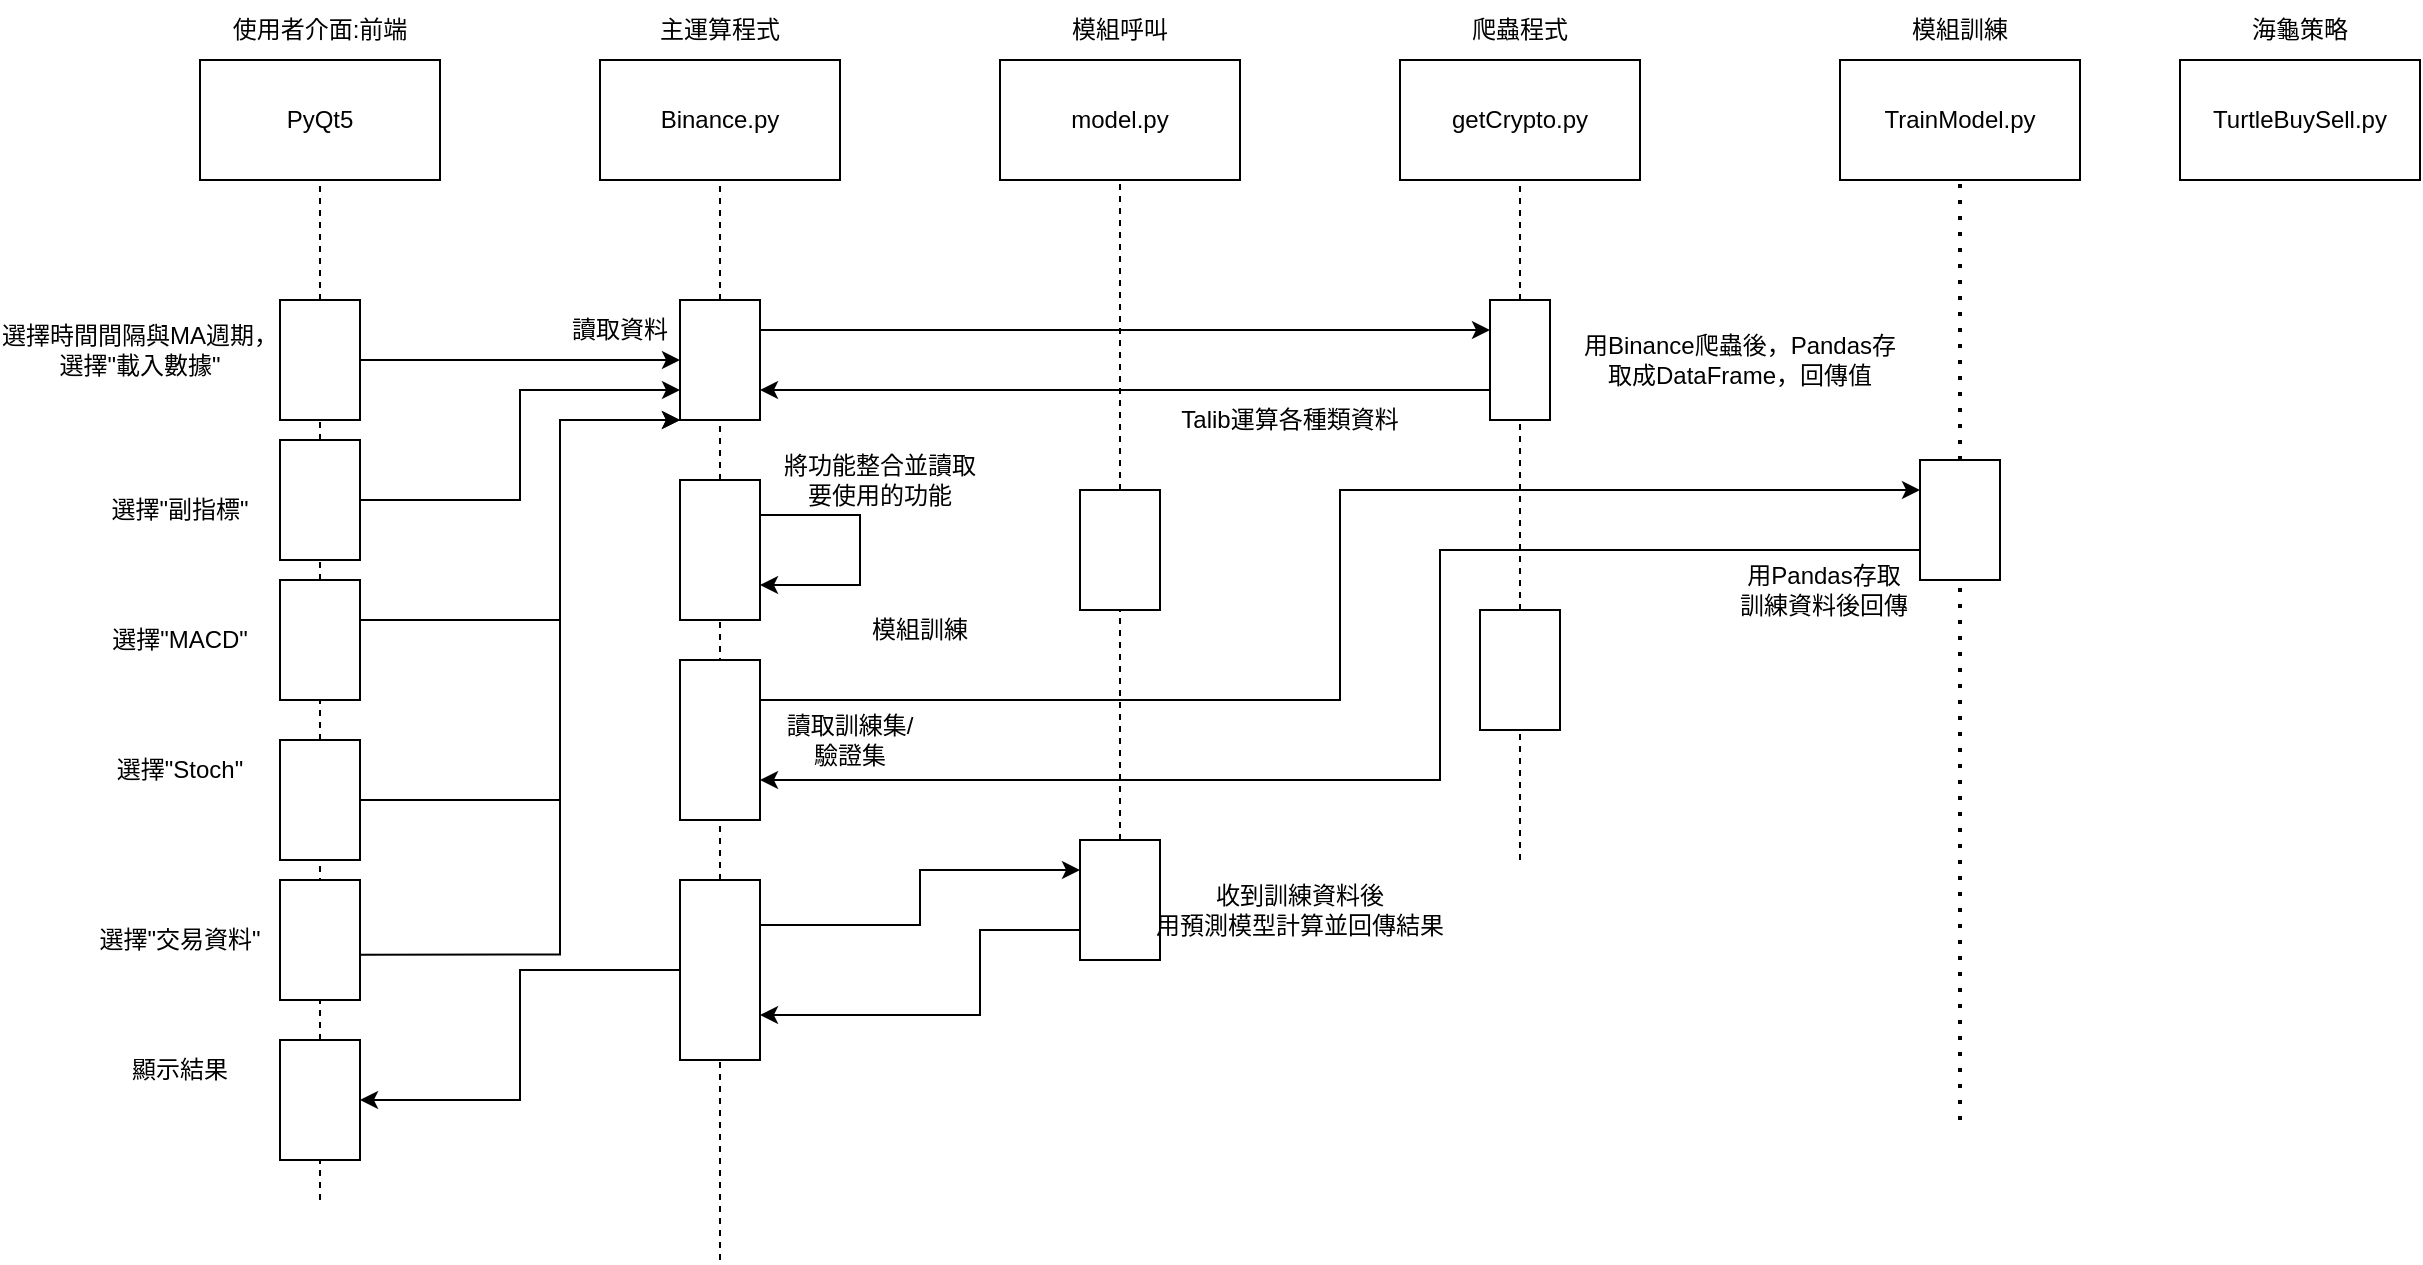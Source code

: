 <mxfile version="26.0.7">
  <diagram name="第1頁" id="bie6L-96c_CMgnQcDrty">
    <mxGraphModel dx="2048" dy="632" grid="1" gridSize="10" guides="1" tooltips="1" connect="1" arrows="1" fold="1" page="1" pageScale="1" pageWidth="827" pageHeight="1169" math="0" shadow="0">
      <root>
        <mxCell id="0" />
        <mxCell id="1" parent="0" />
        <mxCell id="fYwi1ue1L-R9f55LKfn9-1" value="PyQt5" style="rounded=0;whiteSpace=wrap;html=1;" vertex="1" parent="1">
          <mxGeometry x="60" y="40" width="120" height="60" as="geometry" />
        </mxCell>
        <mxCell id="fYwi1ue1L-R9f55LKfn9-2" value="Binance.py" style="rounded=0;whiteSpace=wrap;html=1;" vertex="1" parent="1">
          <mxGeometry x="260" y="40" width="120" height="60" as="geometry" />
        </mxCell>
        <mxCell id="fYwi1ue1L-R9f55LKfn9-3" value="model.py" style="rounded=0;whiteSpace=wrap;html=1;" vertex="1" parent="1">
          <mxGeometry x="460" y="40" width="120" height="60" as="geometry" />
        </mxCell>
        <mxCell id="fYwi1ue1L-R9f55LKfn9-4" value="" style="endArrow=none;dashed=1;html=1;rounded=0;entryX=0.5;entryY=1;entryDx=0;entryDy=0;" edge="1" parent="1" source="fYwi1ue1L-R9f55LKfn9-7" target="fYwi1ue1L-R9f55LKfn9-1">
          <mxGeometry width="50" height="50" relative="1" as="geometry">
            <mxPoint x="120" y="430" as="sourcePoint" />
            <mxPoint x="440" y="300" as="targetPoint" />
          </mxGeometry>
        </mxCell>
        <mxCell id="fYwi1ue1L-R9f55LKfn9-5" value="" style="endArrow=none;dashed=1;html=1;rounded=0;" edge="1" parent="1" source="fYwi1ue1L-R9f55LKfn9-9" target="fYwi1ue1L-R9f55LKfn9-2">
          <mxGeometry width="50" height="50" relative="1" as="geometry">
            <mxPoint x="350" y="430" as="sourcePoint" />
            <mxPoint x="359.5" y="120" as="targetPoint" />
            <Array as="points" />
          </mxGeometry>
        </mxCell>
        <mxCell id="fYwi1ue1L-R9f55LKfn9-8" value="" style="endArrow=none;dashed=1;html=1;rounded=0;entryX=0.5;entryY=1;entryDx=0;entryDy=0;" edge="1" parent="1" source="fYwi1ue1L-R9f55LKfn9-33" target="fYwi1ue1L-R9f55LKfn9-7">
          <mxGeometry width="50" height="50" relative="1" as="geometry">
            <mxPoint x="120" y="430" as="sourcePoint" />
            <mxPoint x="120" y="120" as="targetPoint" />
          </mxGeometry>
        </mxCell>
        <mxCell id="fYwi1ue1L-R9f55LKfn9-7" value="" style="rounded=0;whiteSpace=wrap;html=1;" vertex="1" parent="1">
          <mxGeometry x="100" y="160" width="40" height="60" as="geometry" />
        </mxCell>
        <mxCell id="fYwi1ue1L-R9f55LKfn9-12" value="" style="endArrow=classic;html=1;rounded=0;exitX=1;exitY=0.5;exitDx=0;exitDy=0;entryX=0;entryY=0.5;entryDx=0;entryDy=0;" edge="1" parent="1" source="fYwi1ue1L-R9f55LKfn9-7" target="fYwi1ue1L-R9f55LKfn9-9">
          <mxGeometry width="50" height="50" relative="1" as="geometry">
            <mxPoint x="390" y="350" as="sourcePoint" />
            <mxPoint x="440" y="300" as="targetPoint" />
          </mxGeometry>
        </mxCell>
        <mxCell id="fYwi1ue1L-R9f55LKfn9-13" value="" style="endArrow=classic;html=1;rounded=0;exitX=1;exitY=0.5;exitDx=0;exitDy=0;entryX=0;entryY=0.5;entryDx=0;entryDy=0;" edge="1" parent="1">
          <mxGeometry width="50" height="50" relative="1" as="geometry">
            <mxPoint x="340" y="175" as="sourcePoint" />
            <mxPoint x="705" y="175" as="targetPoint" />
          </mxGeometry>
        </mxCell>
        <mxCell id="fYwi1ue1L-R9f55LKfn9-14" value="" style="endArrow=none;dashed=1;html=1;rounded=0;" edge="1" parent="1" source="fYwi1ue1L-R9f55LKfn9-68" target="fYwi1ue1L-R9f55LKfn9-3">
          <mxGeometry width="50" height="50" relative="1" as="geometry">
            <mxPoint x="520" y="430" as="sourcePoint" />
            <mxPoint x="550" y="210" as="targetPoint" />
          </mxGeometry>
        </mxCell>
        <mxCell id="fYwi1ue1L-R9f55LKfn9-15" value="getCrypto.py" style="rounded=0;whiteSpace=wrap;html=1;" vertex="1" parent="1">
          <mxGeometry x="660" y="40" width="120" height="60" as="geometry" />
        </mxCell>
        <mxCell id="fYwi1ue1L-R9f55LKfn9-16" value="" style="endArrow=none;dashed=1;html=1;rounded=0;entryX=0.5;entryY=1;entryDx=0;entryDy=0;" edge="1" parent="1" source="fYwi1ue1L-R9f55LKfn9-17" target="fYwi1ue1L-R9f55LKfn9-15">
          <mxGeometry width="50" height="50" relative="1" as="geometry">
            <mxPoint x="740" y="430" as="sourcePoint" />
            <mxPoint x="440" y="300" as="targetPoint" />
          </mxGeometry>
        </mxCell>
        <mxCell id="fYwi1ue1L-R9f55LKfn9-21" value="" style="endArrow=none;dashed=1;html=1;rounded=0;" edge="1" parent="1" source="fYwi1ue1L-R9f55LKfn9-20" target="fYwi1ue1L-R9f55LKfn9-9">
          <mxGeometry width="50" height="50" relative="1" as="geometry">
            <mxPoint x="320" y="640" as="sourcePoint" />
            <mxPoint x="350" y="120" as="targetPoint" />
            <Array as="points" />
          </mxGeometry>
        </mxCell>
        <mxCell id="fYwi1ue1L-R9f55LKfn9-9" value="" style="rounded=0;whiteSpace=wrap;html=1;" vertex="1" parent="1">
          <mxGeometry x="300" y="160" width="40" height="60" as="geometry" />
        </mxCell>
        <mxCell id="fYwi1ue1L-R9f55LKfn9-22" value="" style="endArrow=none;dashed=1;html=1;rounded=0;entryX=0.5;entryY=1;entryDx=0;entryDy=0;" edge="1" parent="1" source="fYwi1ue1L-R9f55LKfn9-26" target="fYwi1ue1L-R9f55LKfn9-17">
          <mxGeometry width="50" height="50" relative="1" as="geometry">
            <mxPoint x="720" y="440" as="sourcePoint" />
            <mxPoint x="740" y="110" as="targetPoint" />
          </mxGeometry>
        </mxCell>
        <mxCell id="fYwi1ue1L-R9f55LKfn9-17" value="" style="rounded=0;whiteSpace=wrap;html=1;" vertex="1" parent="1">
          <mxGeometry x="705" y="160" width="30" height="60" as="geometry" />
        </mxCell>
        <mxCell id="fYwi1ue1L-R9f55LKfn9-24" value="" style="endArrow=none;dashed=1;html=1;rounded=0;" edge="1" parent="1" source="fYwi1ue1L-R9f55LKfn9-19" target="fYwi1ue1L-R9f55LKfn9-20">
          <mxGeometry width="50" height="50" relative="1" as="geometry">
            <mxPoint x="320" y="640" as="sourcePoint" />
            <mxPoint x="320" y="220" as="targetPoint" />
            <Array as="points" />
          </mxGeometry>
        </mxCell>
        <mxCell id="fYwi1ue1L-R9f55LKfn9-20" value="" style="rounded=0;whiteSpace=wrap;html=1;" vertex="1" parent="1">
          <mxGeometry x="300" y="250" width="40" height="70" as="geometry" />
        </mxCell>
        <mxCell id="fYwi1ue1L-R9f55LKfn9-18" value="" style="rounded=0;whiteSpace=wrap;html=1;" vertex="1" parent="1">
          <mxGeometry x="300" y="340" width="40" height="80" as="geometry" />
        </mxCell>
        <mxCell id="fYwi1ue1L-R9f55LKfn9-25" value="" style="endArrow=none;dashed=1;html=1;rounded=0;" edge="1" parent="1" target="fYwi1ue1L-R9f55LKfn9-19">
          <mxGeometry width="50" height="50" relative="1" as="geometry">
            <mxPoint x="320" y="640" as="sourcePoint" />
            <mxPoint x="320" y="320" as="targetPoint" />
            <Array as="points" />
          </mxGeometry>
        </mxCell>
        <mxCell id="fYwi1ue1L-R9f55LKfn9-19" value="" style="rounded=0;whiteSpace=wrap;html=1;" vertex="1" parent="1">
          <mxGeometry x="300" y="450" width="40" height="90" as="geometry" />
        </mxCell>
        <mxCell id="fYwi1ue1L-R9f55LKfn9-27" value="" style="endArrow=none;dashed=1;html=1;rounded=0;entryX=0.5;entryY=1;entryDx=0;entryDy=0;" edge="1" parent="1" target="fYwi1ue1L-R9f55LKfn9-26">
          <mxGeometry width="50" height="50" relative="1" as="geometry">
            <mxPoint x="720" y="440" as="sourcePoint" />
            <mxPoint x="720" y="220" as="targetPoint" />
          </mxGeometry>
        </mxCell>
        <mxCell id="fYwi1ue1L-R9f55LKfn9-26" value="" style="rounded=0;whiteSpace=wrap;html=1;" vertex="1" parent="1">
          <mxGeometry x="700" y="315" width="40" height="60" as="geometry" />
        </mxCell>
        <mxCell id="fYwi1ue1L-R9f55LKfn9-28" value="爬蟲程式" style="text;html=1;align=center;verticalAlign=middle;whiteSpace=wrap;rounded=0;" vertex="1" parent="1">
          <mxGeometry x="690" y="10" width="60" height="30" as="geometry" />
        </mxCell>
        <mxCell id="fYwi1ue1L-R9f55LKfn9-29" value="使用者介面:前端" style="text;html=1;align=center;verticalAlign=middle;whiteSpace=wrap;rounded=0;" vertex="1" parent="1">
          <mxGeometry x="70" y="10" width="100" height="30" as="geometry" />
        </mxCell>
        <mxCell id="fYwi1ue1L-R9f55LKfn9-30" value="模組呼叫" style="text;html=1;align=center;verticalAlign=middle;whiteSpace=wrap;rounded=0;" vertex="1" parent="1">
          <mxGeometry x="490" y="10" width="60" height="30" as="geometry" />
        </mxCell>
        <mxCell id="fYwi1ue1L-R9f55LKfn9-31" value="主運算程式" style="text;html=1;align=center;verticalAlign=middle;whiteSpace=wrap;rounded=0;" vertex="1" parent="1">
          <mxGeometry x="275" y="10" width="90" height="30" as="geometry" />
        </mxCell>
        <mxCell id="fYwi1ue1L-R9f55LKfn9-32" value="選擇時間間隔與MA週期，選擇&quot;載入數據&quot;" style="text;html=1;align=center;verticalAlign=middle;whiteSpace=wrap;rounded=0;" vertex="1" parent="1">
          <mxGeometry x="-40" y="170" width="140" height="30" as="geometry" />
        </mxCell>
        <mxCell id="fYwi1ue1L-R9f55LKfn9-34" value="" style="endArrow=none;dashed=1;html=1;rounded=0;entryX=0.5;entryY=1;entryDx=0;entryDy=0;" edge="1" parent="1" source="fYwi1ue1L-R9f55LKfn9-36" target="fYwi1ue1L-R9f55LKfn9-33">
          <mxGeometry width="50" height="50" relative="1" as="geometry">
            <mxPoint x="120" y="430" as="sourcePoint" />
            <mxPoint x="120" y="220" as="targetPoint" />
          </mxGeometry>
        </mxCell>
        <mxCell id="fYwi1ue1L-R9f55LKfn9-33" value="" style="rounded=0;whiteSpace=wrap;html=1;" vertex="1" parent="1">
          <mxGeometry x="100" y="230" width="40" height="60" as="geometry" />
        </mxCell>
        <mxCell id="fYwi1ue1L-R9f55LKfn9-35" value="選擇&quot;副指標&quot;" style="text;html=1;align=center;verticalAlign=middle;whiteSpace=wrap;rounded=0;" vertex="1" parent="1">
          <mxGeometry x="5" y="250" width="90" height="30" as="geometry" />
        </mxCell>
        <mxCell id="fYwi1ue1L-R9f55LKfn9-37" value="" style="endArrow=none;dashed=1;html=1;rounded=0;entryX=0.5;entryY=1;entryDx=0;entryDy=0;" edge="1" parent="1" source="fYwi1ue1L-R9f55LKfn9-39" target="fYwi1ue1L-R9f55LKfn9-36">
          <mxGeometry width="50" height="50" relative="1" as="geometry">
            <mxPoint x="120" y="430" as="sourcePoint" />
            <mxPoint x="120" y="290" as="targetPoint" />
          </mxGeometry>
        </mxCell>
        <mxCell id="fYwi1ue1L-R9f55LKfn9-36" value="" style="rounded=0;whiteSpace=wrap;html=1;" vertex="1" parent="1">
          <mxGeometry x="100" y="300" width="40" height="60" as="geometry" />
        </mxCell>
        <mxCell id="fYwi1ue1L-R9f55LKfn9-38" value="選擇&quot;MACD&quot;" style="text;html=1;align=center;verticalAlign=middle;whiteSpace=wrap;rounded=0;" vertex="1" parent="1">
          <mxGeometry x="10" y="315" width="80" height="30" as="geometry" />
        </mxCell>
        <mxCell id="fYwi1ue1L-R9f55LKfn9-40" value="選擇&quot;Stoch&quot;" style="text;html=1;align=center;verticalAlign=middle;whiteSpace=wrap;rounded=0;" vertex="1" parent="1">
          <mxGeometry x="10" y="380" width="80" height="30" as="geometry" />
        </mxCell>
        <mxCell id="fYwi1ue1L-R9f55LKfn9-41" value="" style="endArrow=none;dashed=1;html=1;rounded=0;entryX=0.5;entryY=1;entryDx=0;entryDy=0;" edge="1" parent="1" source="fYwi1ue1L-R9f55LKfn9-46" target="fYwi1ue1L-R9f55LKfn9-39">
          <mxGeometry width="50" height="50" relative="1" as="geometry">
            <mxPoint x="120" y="610" as="sourcePoint" />
            <mxPoint x="120" y="360" as="targetPoint" />
          </mxGeometry>
        </mxCell>
        <mxCell id="fYwi1ue1L-R9f55LKfn9-39" value="" style="rounded=0;whiteSpace=wrap;html=1;" vertex="1" parent="1">
          <mxGeometry x="100" y="380" width="40" height="60" as="geometry" />
        </mxCell>
        <mxCell id="fYwi1ue1L-R9f55LKfn9-43" value="" style="rounded=0;whiteSpace=wrap;html=1;" vertex="1" parent="1">
          <mxGeometry x="100" y="450" width="40" height="60" as="geometry" />
        </mxCell>
        <mxCell id="fYwi1ue1L-R9f55LKfn9-44" value="選擇&quot;交易資料&quot;" style="text;html=1;align=center;verticalAlign=middle;whiteSpace=wrap;rounded=0;" vertex="1" parent="1">
          <mxGeometry y="465" width="100" height="30" as="geometry" />
        </mxCell>
        <mxCell id="fYwi1ue1L-R9f55LKfn9-47" value="" style="endArrow=none;dashed=1;html=1;rounded=0;entryX=0.5;entryY=1;entryDx=0;entryDy=0;" edge="1" parent="1" target="fYwi1ue1L-R9f55LKfn9-46">
          <mxGeometry width="50" height="50" relative="1" as="geometry">
            <mxPoint x="120" y="610" as="sourcePoint" />
            <mxPoint x="120" y="440" as="targetPoint" />
          </mxGeometry>
        </mxCell>
        <mxCell id="fYwi1ue1L-R9f55LKfn9-46" value="" style="rounded=0;whiteSpace=wrap;html=1;" vertex="1" parent="1">
          <mxGeometry x="100" y="530" width="40" height="60" as="geometry" />
        </mxCell>
        <mxCell id="fYwi1ue1L-R9f55LKfn9-48" value="顯示結果" style="text;html=1;align=center;verticalAlign=middle;whiteSpace=wrap;rounded=0;" vertex="1" parent="1">
          <mxGeometry x="20" y="530" width="60" height="30" as="geometry" />
        </mxCell>
        <mxCell id="fYwi1ue1L-R9f55LKfn9-49" value="讀取資料" style="text;html=1;align=center;verticalAlign=middle;whiteSpace=wrap;rounded=0;" vertex="1" parent="1">
          <mxGeometry x="240" y="160" width="60" height="30" as="geometry" />
        </mxCell>
        <mxCell id="fYwi1ue1L-R9f55LKfn9-50" value="用Binance爬蟲後，Pandas存取成DataFrame，回傳值" style="text;html=1;align=center;verticalAlign=middle;whiteSpace=wrap;rounded=0;" vertex="1" parent="1">
          <mxGeometry x="750" y="175" width="160" height="30" as="geometry" />
        </mxCell>
        <mxCell id="fYwi1ue1L-R9f55LKfn9-51" value="" style="endArrow=classic;html=1;rounded=0;exitX=0;exitY=0.75;exitDx=0;exitDy=0;entryX=1;entryY=0.75;entryDx=0;entryDy=0;" edge="1" parent="1" source="fYwi1ue1L-R9f55LKfn9-17" target="fYwi1ue1L-R9f55LKfn9-9">
          <mxGeometry width="50" height="50" relative="1" as="geometry">
            <mxPoint x="390" y="350" as="sourcePoint" />
            <mxPoint x="440" y="300" as="targetPoint" />
          </mxGeometry>
        </mxCell>
        <mxCell id="fYwi1ue1L-R9f55LKfn9-52" value="Talib運算各種類資料" style="text;html=1;align=center;verticalAlign=middle;whiteSpace=wrap;rounded=0;" vertex="1" parent="1">
          <mxGeometry x="540" y="205" width="130" height="30" as="geometry" />
        </mxCell>
        <mxCell id="fYwi1ue1L-R9f55LKfn9-53" value="" style="endArrow=classic;html=1;rounded=0;exitX=1;exitY=0.5;exitDx=0;exitDy=0;entryX=0;entryY=0.75;entryDx=0;entryDy=0;edgeStyle=orthogonalEdgeStyle;" edge="1" parent="1" source="fYwi1ue1L-R9f55LKfn9-33" target="fYwi1ue1L-R9f55LKfn9-9">
          <mxGeometry width="50" height="50" relative="1" as="geometry">
            <mxPoint x="390" y="350" as="sourcePoint" />
            <mxPoint x="440" y="300" as="targetPoint" />
          </mxGeometry>
        </mxCell>
        <mxCell id="fYwi1ue1L-R9f55LKfn9-54" value="" style="endArrow=classic;html=1;rounded=0;exitX=1;exitY=0.5;exitDx=0;exitDy=0;entryX=0;entryY=1;entryDx=0;entryDy=0;edgeStyle=orthogonalEdgeStyle;" edge="1" parent="1" source="fYwi1ue1L-R9f55LKfn9-36" target="fYwi1ue1L-R9f55LKfn9-9">
          <mxGeometry width="50" height="50" relative="1" as="geometry">
            <mxPoint x="390" y="350" as="sourcePoint" />
            <mxPoint x="440" y="300" as="targetPoint" />
            <Array as="points">
              <mxPoint x="140" y="320" />
              <mxPoint x="240" y="320" />
              <mxPoint x="240" y="220" />
            </Array>
          </mxGeometry>
        </mxCell>
        <mxCell id="fYwi1ue1L-R9f55LKfn9-56" value="" style="endArrow=classic;html=1;rounded=0;exitX=1;exitY=0.622;exitDx=0;exitDy=0;exitPerimeter=0;entryX=0;entryY=1;entryDx=0;entryDy=0;edgeStyle=orthogonalEdgeStyle;" edge="1" parent="1" source="fYwi1ue1L-R9f55LKfn9-43" target="fYwi1ue1L-R9f55LKfn9-9">
          <mxGeometry width="50" height="50" relative="1" as="geometry">
            <mxPoint x="390" y="350" as="sourcePoint" />
            <mxPoint x="440" y="300" as="targetPoint" />
            <Array as="points">
              <mxPoint x="240" y="487" />
              <mxPoint x="240" y="220" />
            </Array>
          </mxGeometry>
        </mxCell>
        <mxCell id="fYwi1ue1L-R9f55LKfn9-57" value="" style="endArrow=classic;html=1;rounded=0;exitX=0;exitY=0.5;exitDx=0;exitDy=0;entryX=1;entryY=0.5;entryDx=0;entryDy=0;edgeStyle=orthogonalEdgeStyle;" edge="1" parent="1" source="fYwi1ue1L-R9f55LKfn9-19" target="fYwi1ue1L-R9f55LKfn9-46">
          <mxGeometry width="50" height="50" relative="1" as="geometry">
            <mxPoint x="390" y="350" as="sourcePoint" />
            <mxPoint x="440" y="300" as="targetPoint" />
          </mxGeometry>
        </mxCell>
        <mxCell id="fYwi1ue1L-R9f55LKfn9-58" value="" style="rounded=0;whiteSpace=wrap;html=1;" vertex="1" parent="1">
          <mxGeometry x="500" y="430" width="40" height="60" as="geometry" />
        </mxCell>
        <mxCell id="fYwi1ue1L-R9f55LKfn9-59" value="收到訓練資料後&lt;div&gt;用預測模型計算並回傳結果&lt;/div&gt;" style="text;html=1;align=center;verticalAlign=middle;whiteSpace=wrap;rounded=0;" vertex="1" parent="1">
          <mxGeometry x="510" y="450" width="200" height="30" as="geometry" />
        </mxCell>
        <mxCell id="fYwi1ue1L-R9f55LKfn9-60" value="將功能整合並讀取要使用的功能" style="text;html=1;align=center;verticalAlign=middle;whiteSpace=wrap;rounded=0;" vertex="1" parent="1">
          <mxGeometry x="350" y="235" width="100" height="30" as="geometry" />
        </mxCell>
        <mxCell id="fYwi1ue1L-R9f55LKfn9-62" value="" style="endArrow=classic;html=1;rounded=0;entryX=1;entryY=0.75;entryDx=0;entryDy=0;edgeStyle=orthogonalEdgeStyle;exitX=1;exitY=0.25;exitDx=0;exitDy=0;" edge="1" parent="1" source="fYwi1ue1L-R9f55LKfn9-20" target="fYwi1ue1L-R9f55LKfn9-20">
          <mxGeometry width="50" height="50" relative="1" as="geometry">
            <mxPoint x="435" y="300" as="sourcePoint" />
            <mxPoint x="365" y="332.5" as="targetPoint" />
            <Array as="points">
              <mxPoint x="390" y="268" />
              <mxPoint x="390" y="303" />
            </Array>
          </mxGeometry>
        </mxCell>
        <mxCell id="fYwi1ue1L-R9f55LKfn9-63" value="" style="endArrow=classic;html=1;rounded=0;exitX=1;exitY=0.25;exitDx=0;exitDy=0;entryX=0;entryY=0.25;entryDx=0;entryDy=0;edgeStyle=orthogonalEdgeStyle;" edge="1" parent="1" source="fYwi1ue1L-R9f55LKfn9-19" target="fYwi1ue1L-R9f55LKfn9-58">
          <mxGeometry width="50" height="50" relative="1" as="geometry">
            <mxPoint x="390" y="350" as="sourcePoint" />
            <mxPoint x="440" y="300" as="targetPoint" />
          </mxGeometry>
        </mxCell>
        <mxCell id="fYwi1ue1L-R9f55LKfn9-64" value="" style="endArrow=classic;html=1;rounded=0;exitX=0;exitY=0.75;exitDx=0;exitDy=0;entryX=1;entryY=0.75;entryDx=0;entryDy=0;edgeStyle=orthogonalEdgeStyle;" edge="1" parent="1" source="fYwi1ue1L-R9f55LKfn9-58" target="fYwi1ue1L-R9f55LKfn9-19">
          <mxGeometry width="50" height="50" relative="1" as="geometry">
            <mxPoint x="390" y="350" as="sourcePoint" />
            <mxPoint x="440" y="300" as="targetPoint" />
            <Array as="points">
              <mxPoint x="450" y="475" />
              <mxPoint x="450" y="518" />
            </Array>
          </mxGeometry>
        </mxCell>
        <mxCell id="fYwi1ue1L-R9f55LKfn9-67" value="" style="endArrow=none;html=1;rounded=0;exitX=1;exitY=0.5;exitDx=0;exitDy=0;" edge="1" parent="1" source="fYwi1ue1L-R9f55LKfn9-39">
          <mxGeometry width="50" height="50" relative="1" as="geometry">
            <mxPoint x="390" y="350" as="sourcePoint" />
            <mxPoint x="240" y="410" as="targetPoint" />
          </mxGeometry>
        </mxCell>
        <mxCell id="fYwi1ue1L-R9f55LKfn9-69" value="" style="endArrow=none;dashed=1;html=1;rounded=0;" edge="1" parent="1" target="fYwi1ue1L-R9f55LKfn9-68">
          <mxGeometry width="50" height="50" relative="1" as="geometry">
            <mxPoint x="520" y="430" as="sourcePoint" />
            <mxPoint x="520" y="100" as="targetPoint" />
          </mxGeometry>
        </mxCell>
        <mxCell id="fYwi1ue1L-R9f55LKfn9-68" value="" style="rounded=0;whiteSpace=wrap;html=1;" vertex="1" parent="1">
          <mxGeometry x="500" y="255" width="40" height="60" as="geometry" />
        </mxCell>
        <mxCell id="fYwi1ue1L-R9f55LKfn9-70" value="用Pandas存取訓練資料後回傳" style="text;html=1;align=center;verticalAlign=middle;whiteSpace=wrap;rounded=0;" vertex="1" parent="1">
          <mxGeometry x="827" y="290" width="90" height="30" as="geometry" />
        </mxCell>
        <mxCell id="fYwi1ue1L-R9f55LKfn9-71" value="TrainModel.py" style="rounded=0;whiteSpace=wrap;html=1;" vertex="1" parent="1">
          <mxGeometry x="880" y="40" width="120" height="60" as="geometry" />
        </mxCell>
        <mxCell id="fYwi1ue1L-R9f55LKfn9-72" value="" style="endArrow=none;dashed=1;html=1;dashPattern=1 3;strokeWidth=2;rounded=0;entryX=0.5;entryY=1;entryDx=0;entryDy=0;" edge="1" parent="1" source="fYwi1ue1L-R9f55LKfn9-73" target="fYwi1ue1L-R9f55LKfn9-71">
          <mxGeometry width="50" height="50" relative="1" as="geometry">
            <mxPoint x="940" y="570" as="sourcePoint" />
            <mxPoint x="440" y="300" as="targetPoint" />
          </mxGeometry>
        </mxCell>
        <mxCell id="fYwi1ue1L-R9f55LKfn9-74" value="" style="endArrow=none;dashed=1;html=1;dashPattern=1 3;strokeWidth=2;rounded=0;entryX=0.5;entryY=1;entryDx=0;entryDy=0;" edge="1" parent="1" target="fYwi1ue1L-R9f55LKfn9-73">
          <mxGeometry width="50" height="50" relative="1" as="geometry">
            <mxPoint x="940" y="570" as="sourcePoint" />
            <mxPoint x="940" y="100" as="targetPoint" />
          </mxGeometry>
        </mxCell>
        <mxCell id="fYwi1ue1L-R9f55LKfn9-73" value="" style="rounded=0;whiteSpace=wrap;html=1;" vertex="1" parent="1">
          <mxGeometry x="920" y="240" width="40" height="60" as="geometry" />
        </mxCell>
        <mxCell id="fYwi1ue1L-R9f55LKfn9-75" value="" style="endArrow=classic;html=1;rounded=0;exitX=1;exitY=0.25;exitDx=0;exitDy=0;entryX=0;entryY=0.25;entryDx=0;entryDy=0;edgeStyle=orthogonalEdgeStyle;" edge="1" parent="1" source="fYwi1ue1L-R9f55LKfn9-18" target="fYwi1ue1L-R9f55LKfn9-73">
          <mxGeometry width="50" height="50" relative="1" as="geometry">
            <mxPoint x="390" y="350" as="sourcePoint" />
            <mxPoint x="440" y="300" as="targetPoint" />
          </mxGeometry>
        </mxCell>
        <mxCell id="fYwi1ue1L-R9f55LKfn9-76" value="" style="endArrow=classic;html=1;rounded=0;exitX=0;exitY=0.75;exitDx=0;exitDy=0;entryX=1;entryY=0.75;entryDx=0;entryDy=0;edgeStyle=orthogonalEdgeStyle;" edge="1" parent="1" source="fYwi1ue1L-R9f55LKfn9-73" target="fYwi1ue1L-R9f55LKfn9-18">
          <mxGeometry width="50" height="50" relative="1" as="geometry">
            <mxPoint x="390" y="350" as="sourcePoint" />
            <mxPoint x="440" y="300" as="targetPoint" />
            <Array as="points">
              <mxPoint x="680" y="285" />
              <mxPoint x="680" y="400" />
            </Array>
          </mxGeometry>
        </mxCell>
        <mxCell id="fYwi1ue1L-R9f55LKfn9-77" value="讀取訓練集/驗證集" style="text;html=1;align=center;verticalAlign=middle;whiteSpace=wrap;rounded=0;" vertex="1" parent="1">
          <mxGeometry x="350" y="365" width="70" height="30" as="geometry" />
        </mxCell>
        <mxCell id="fYwi1ue1L-R9f55LKfn9-78" value="模組訓練" style="text;html=1;align=center;verticalAlign=middle;whiteSpace=wrap;rounded=0;" vertex="1" parent="1">
          <mxGeometry x="390" y="310" width="60" height="30" as="geometry" />
        </mxCell>
        <mxCell id="fYwi1ue1L-R9f55LKfn9-79" value="TurtleBuySell.py" style="rounded=0;whiteSpace=wrap;html=1;" vertex="1" parent="1">
          <mxGeometry x="1050" y="40" width="120" height="60" as="geometry" />
        </mxCell>
        <mxCell id="fYwi1ue1L-R9f55LKfn9-80" value="模組訓練" style="text;html=1;align=center;verticalAlign=middle;whiteSpace=wrap;rounded=0;" vertex="1" parent="1">
          <mxGeometry x="910" y="10" width="60" height="30" as="geometry" />
        </mxCell>
        <mxCell id="fYwi1ue1L-R9f55LKfn9-82" value="海龜策略" style="text;html=1;align=center;verticalAlign=middle;whiteSpace=wrap;rounded=0;" vertex="1" parent="1">
          <mxGeometry x="1080" y="10" width="60" height="30" as="geometry" />
        </mxCell>
      </root>
    </mxGraphModel>
  </diagram>
</mxfile>
